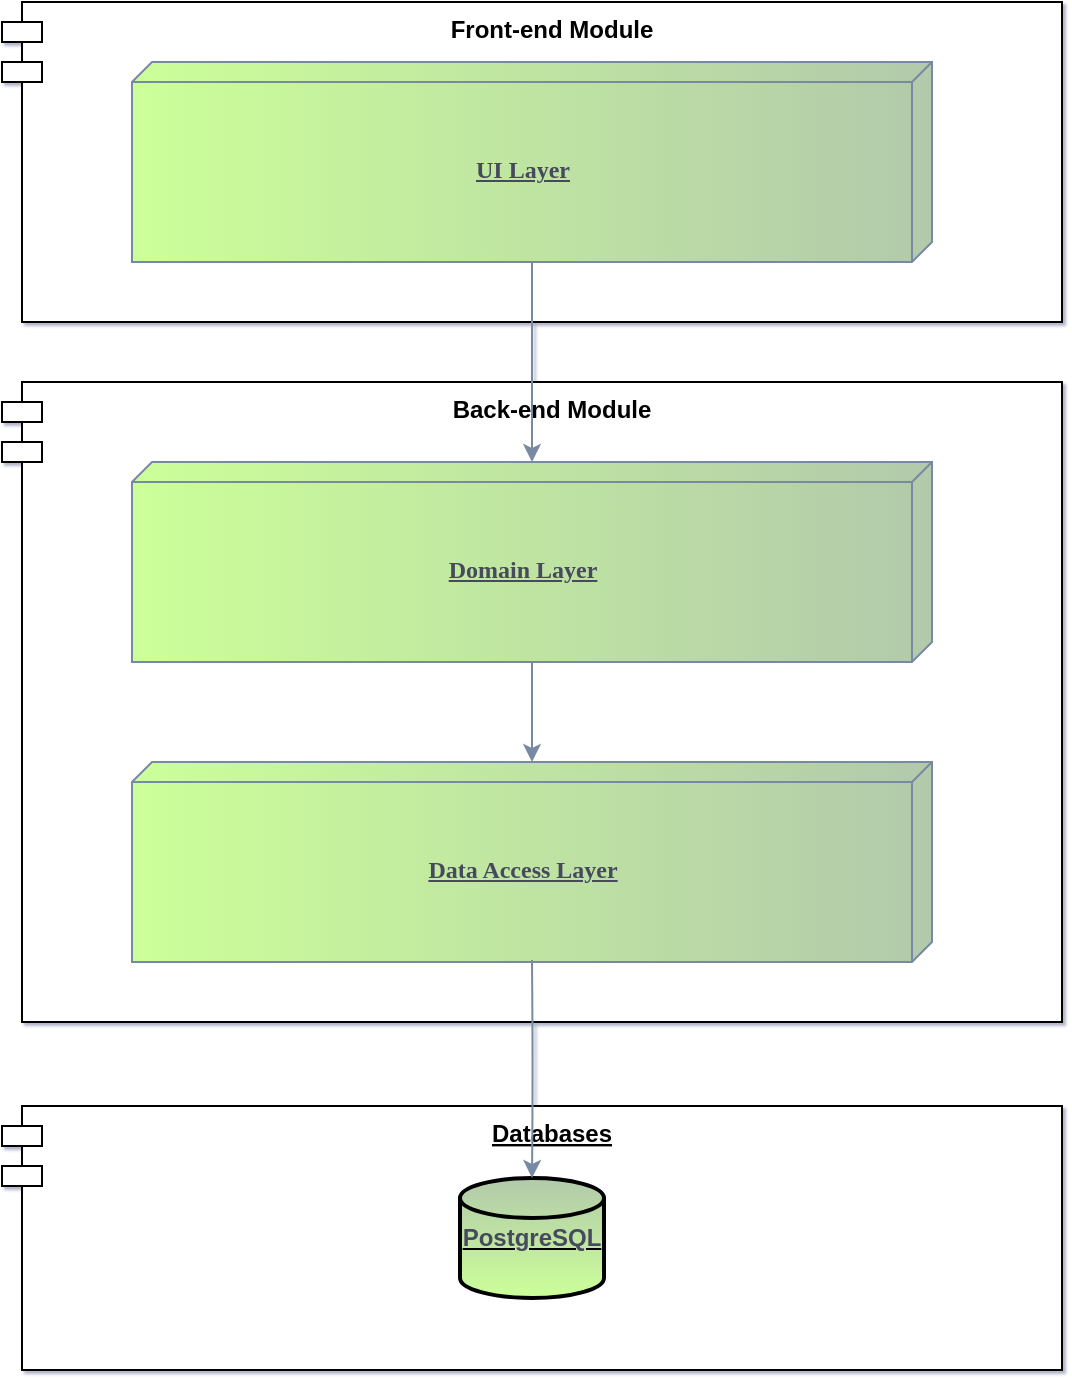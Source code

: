 <mxfile version="20.6.2" type="device"><diagram name="Page-1" id="5f0bae14-7c28-e335-631c-24af17079c00"><mxGraphModel dx="1205" dy="767" grid="0" gridSize="10" guides="1" tooltips="1" connect="1" arrows="1" fold="1" page="1" pageScale="1" pageWidth="1100" pageHeight="850" math="0" shadow="1"><root><mxCell id="0"/><mxCell id="1" parent="0"/><mxCell id="JHaPXz4O56v7JSLDwR2w-10" value="Databases" style="shape=module;align=left;spacingLeft=20;align=center;verticalAlign=top;fontStyle=5;" vertex="1" parent="1"><mxGeometry x="265" y="632" width="530" height="132" as="geometry"/></mxCell><mxCell id="JHaPXz4O56v7JSLDwR2w-4" value="Back-end Module" style="shape=module;align=left;spacingLeft=20;align=center;verticalAlign=top;rounded=1;fontStyle=1;" vertex="1" parent="1"><mxGeometry x="265" y="270" width="530" height="320" as="geometry"/></mxCell><mxCell id="JHaPXz4O56v7JSLDwR2w-1" value="Front-end Module" style="shape=module;align=left;spacingLeft=20;align=center;verticalAlign=top;rounded=1;fontStyle=1;" vertex="1" parent="1"><mxGeometry x="265" y="80" width="530" height="160" as="geometry"/></mxCell><mxCell id="39150e848f15840c-1" value="UI Layer" style="verticalAlign=middle;align=center;spacingTop=8;spacingLeft=2;spacingRight=12;shape=cube;size=10;direction=south;fontStyle=5;html=1;rounded=1;shadow=0;comic=0;labelBackgroundColor=none;strokeWidth=1;fontFamily=Verdana;fontSize=12;labelPosition=center;verticalLabelPosition=middle;fillColor=#B2C9AB;strokeColor=#788AA3;fontColor=#46495D;gradientColor=#CCFF99;" parent="1" vertex="1"><mxGeometry x="330" y="110" width="400" height="100" as="geometry"/></mxCell><mxCell id="iG_MsWiNWcy7CAYOHDGg-1" value="Domain Layer" style="verticalAlign=middle;align=center;spacingTop=8;spacingLeft=2;spacingRight=12;shape=cube;size=10;direction=south;fontStyle=5;html=1;rounded=1;shadow=0;comic=0;labelBackgroundColor=none;strokeWidth=1;fontFamily=Verdana;fontSize=12;labelPosition=center;verticalLabelPosition=middle;fillColor=#B2C9AB;strokeColor=#788AA3;fontColor=#46495D;gradientColor=#CCFF99;" parent="1" vertex="1"><mxGeometry x="330" y="310" width="400" height="100" as="geometry"/></mxCell><mxCell id="iG_MsWiNWcy7CAYOHDGg-4" style="edgeStyle=orthogonalEdgeStyle;rounded=1;orthogonalLoop=1;jettySize=auto;html=1;strokeColor=#788AA3;fontColor=#46495D;labelBorderColor=none;fontStyle=1;curved=1;" parent="1" source="39150e848f15840c-1" target="iG_MsWiNWcy7CAYOHDGg-1" edge="1"><mxGeometry relative="1" as="geometry"/></mxCell><mxCell id="iG_MsWiNWcy7CAYOHDGg-2" value="Data Access Layer" style="verticalAlign=middle;align=center;spacingTop=8;spacingLeft=2;spacingRight=12;shape=cube;size=10;direction=south;fontStyle=5;html=1;rounded=1;shadow=0;comic=0;labelBackgroundColor=none;strokeWidth=1;fontFamily=Verdana;fontSize=12;labelPosition=center;verticalLabelPosition=middle;fillColor=#B2C9AB;strokeColor=#788AA3;fontColor=#46495D;gradientColor=#CCFF99;" parent="1" vertex="1"><mxGeometry x="330" y="460" width="400" height="100" as="geometry"/></mxCell><mxCell id="iG_MsWiNWcy7CAYOHDGg-5" style="edgeStyle=orthogonalEdgeStyle;rounded=1;orthogonalLoop=1;jettySize=auto;html=1;strokeColor=#788AA3;fontColor=#46495D;fontStyle=1;curved=1;" parent="1" source="iG_MsWiNWcy7CAYOHDGg-1" target="iG_MsWiNWcy7CAYOHDGg-2" edge="1"><mxGeometry relative="1" as="geometry"/></mxCell><mxCell id="JHaPXz4O56v7JSLDwR2w-5" value="&lt;font color=&quot;#46495d&quot;&gt;PostgreSQL&lt;/font&gt;" style="strokeWidth=2;html=1;shape=mxgraph.flowchart.database;whiteSpace=wrap;fontStyle=5;fillColor=#B2C9AB;gradientColor=#CCFF99;" vertex="1" parent="1"><mxGeometry x="494" y="668" width="72" height="60" as="geometry"/></mxCell><mxCell id="JHaPXz4O56v7JSLDwR2w-9" style="edgeStyle=orthogonalEdgeStyle;rounded=1;orthogonalLoop=1;jettySize=auto;html=1;strokeColor=#788AA3;fontColor=#46495D;fontStyle=1;entryX=0.5;entryY=0;entryDx=0;entryDy=0;entryPerimeter=0;curved=1;" edge="1" parent="1" target="JHaPXz4O56v7JSLDwR2w-5"><mxGeometry relative="1" as="geometry"><mxPoint x="530" y="559" as="sourcePoint"/><mxPoint x="550" y="480" as="targetPoint"/></mxGeometry></mxCell></root></mxGraphModel></diagram></mxfile>